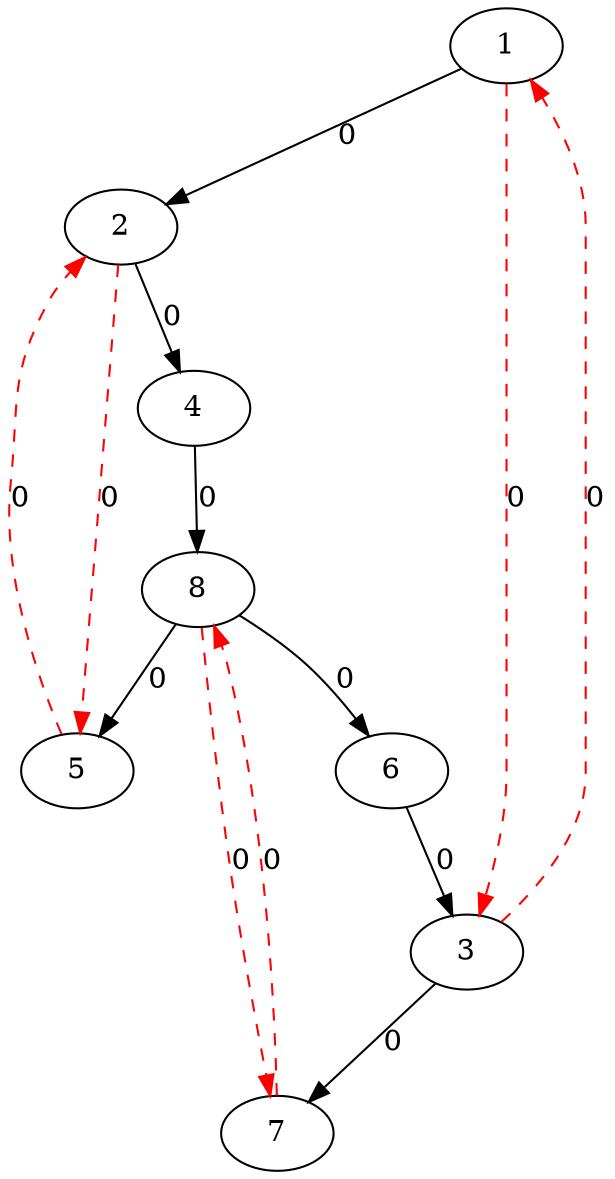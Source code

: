 digraph G {
      1 -> 2 [label="0"];
      2 -> 4 [label="0"];
      4 -> 8 [label="0"];
      8 -> 5 [label="0"];
      5 -> 2 [label="0" color="red" style = dashed];
      8 -> 6 [label="0"];
      6 -> 3 [label="0"];
      3 -> 1 [label="0" color="red" style = dashed];
      3 -> 7 [label="0"];
      7 -> 8 [label="0" color="red" style = dashed];
      8 -> 7 [label="0" color="red" style = dashed];
      2 -> 5 [label="0" color="red" style = dashed];
      1 -> 3 [label="0" color="red" style = dashed];
}
